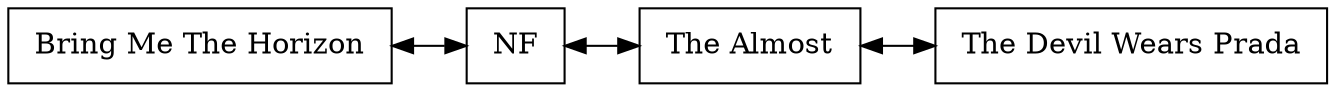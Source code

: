 digraph R { 
rankdir = LR;node [shape=rectangle, height=0.5, width=0.5];
graph[ nodesep = 0.5];
node0 [label = " Bring Me The Horizon " ];
node1 [label = " NF " ];
node2 [label = " The Almost " ];
node3 [label = " The Devil Wears Prada " ];
 node0 ->  node1 ->  node2 -> node3 [dir=both];}